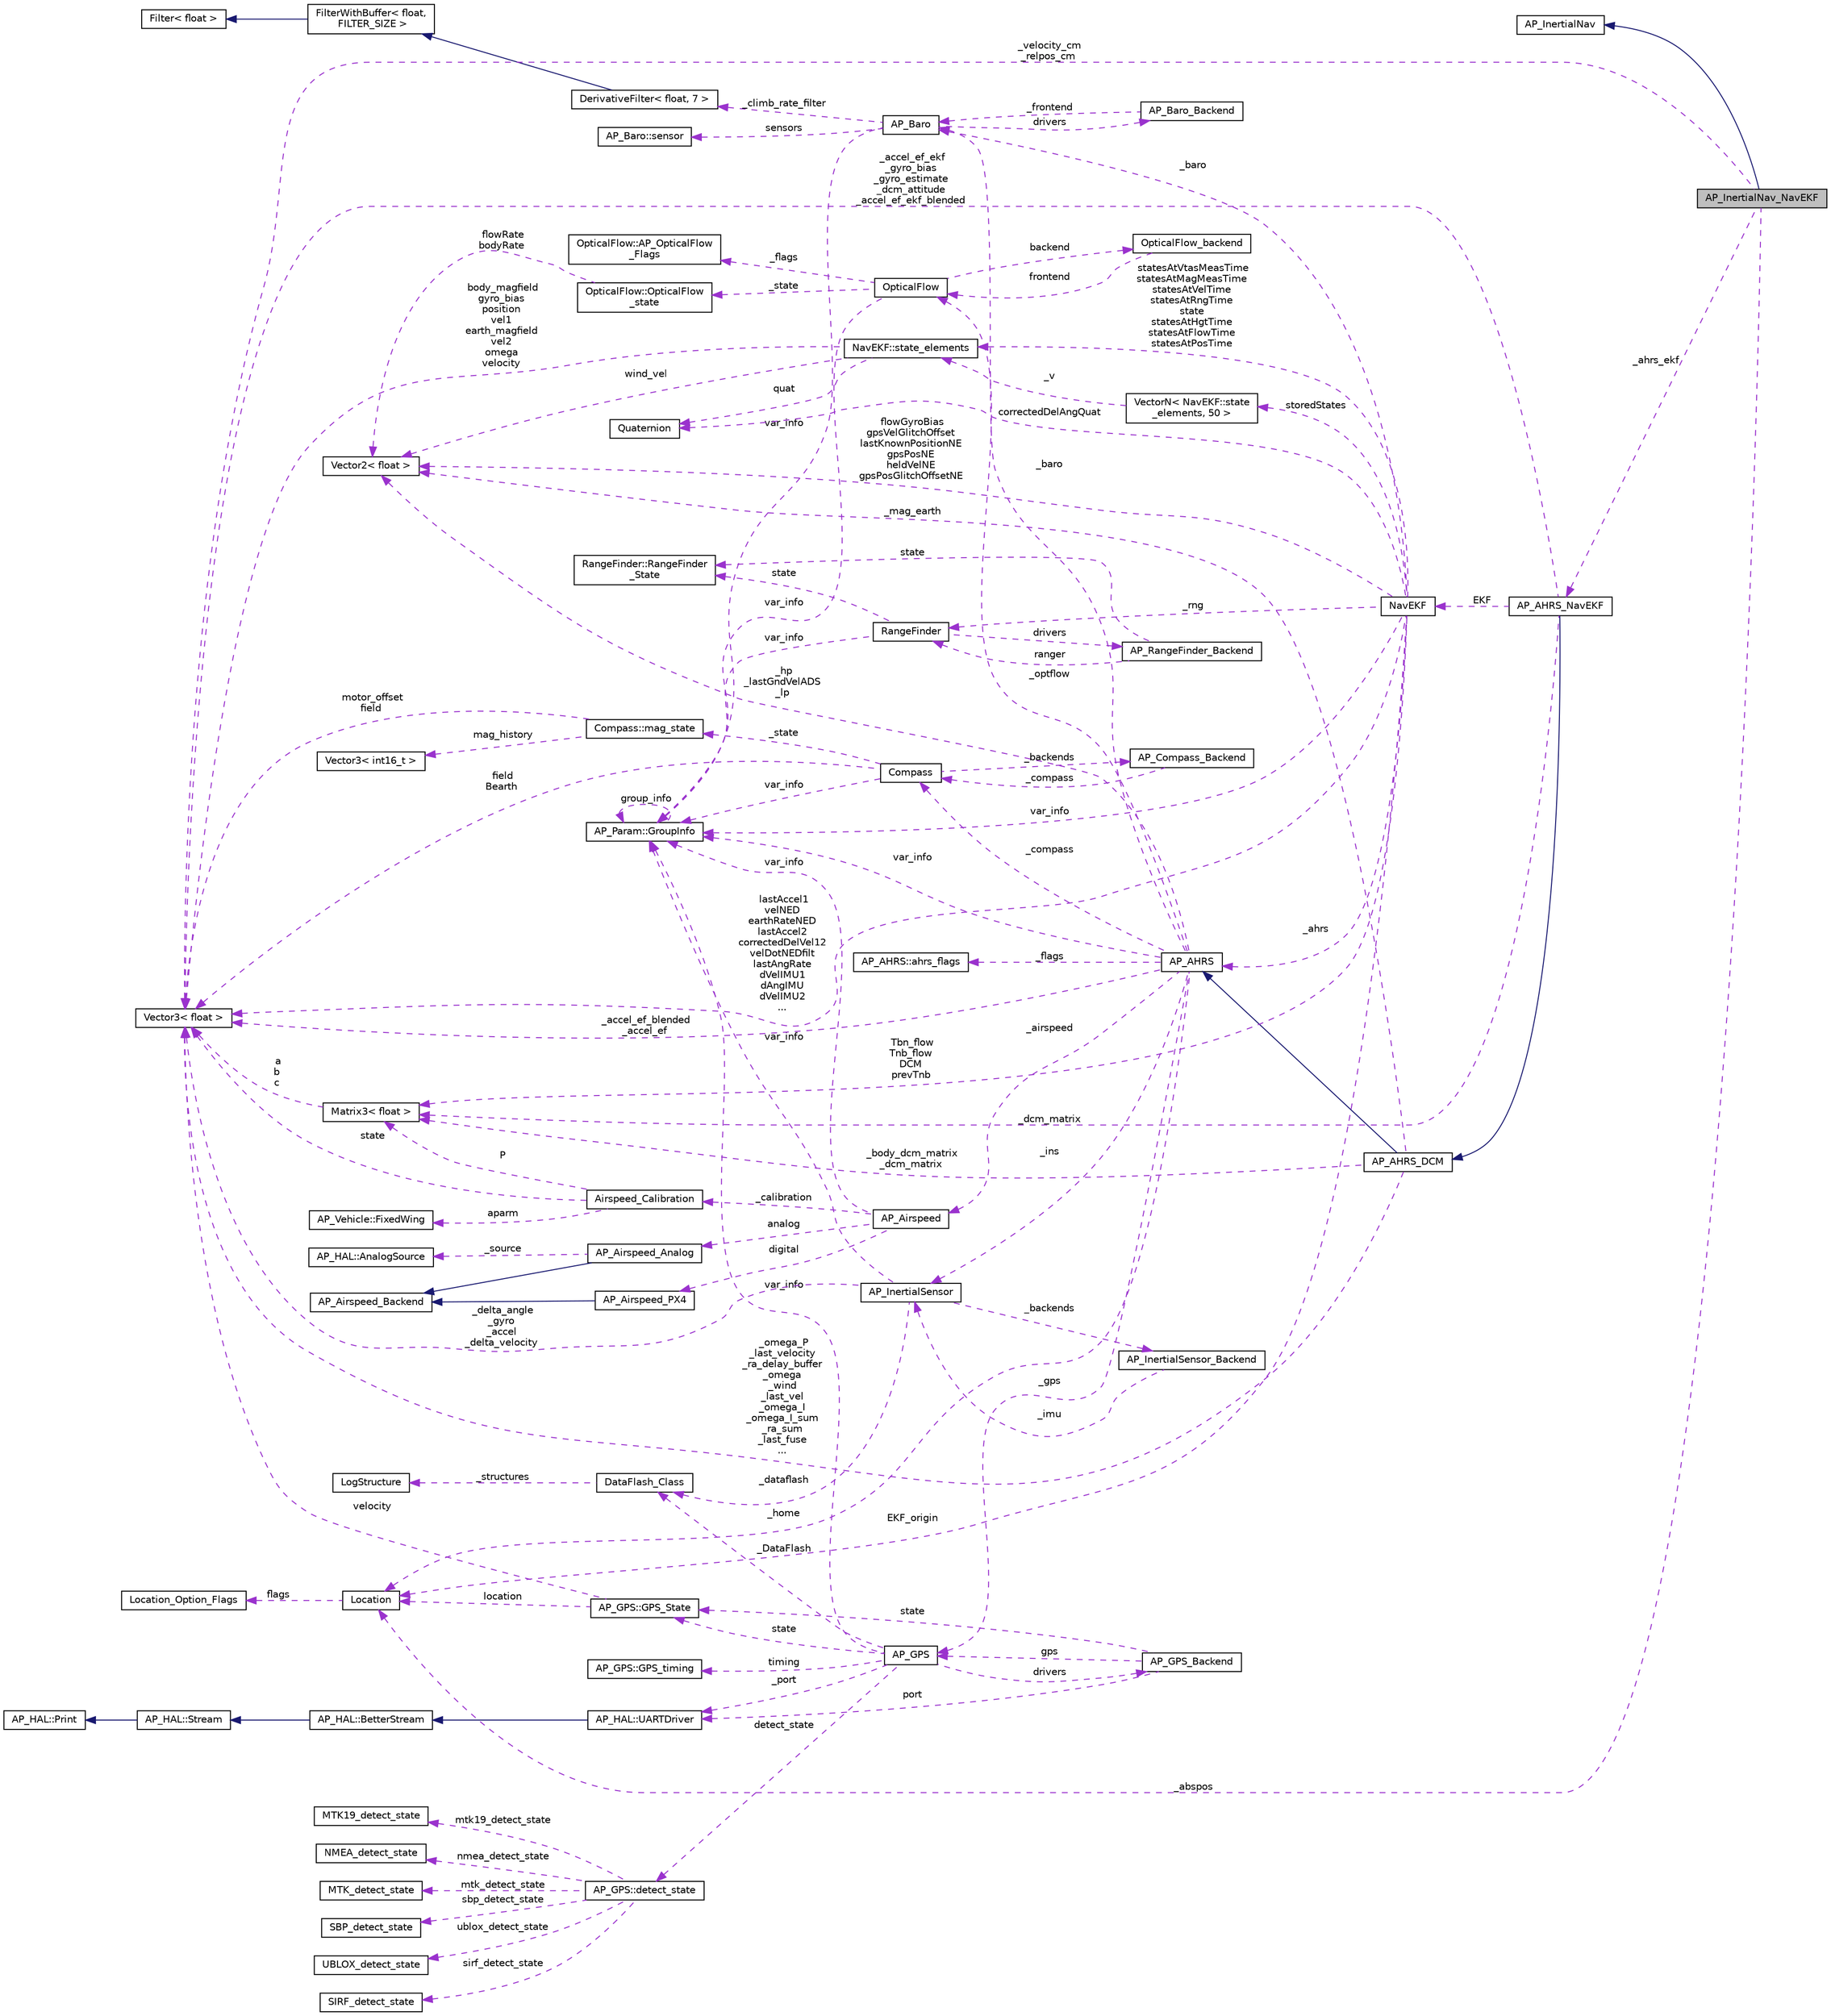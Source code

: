 digraph "AP_InertialNav_NavEKF"
{
 // INTERACTIVE_SVG=YES
  edge [fontname="Helvetica",fontsize="10",labelfontname="Helvetica",labelfontsize="10"];
  node [fontname="Helvetica",fontsize="10",shape=record];
  rankdir="LR";
  Node1 [label="AP_InertialNav_NavEKF",height=0.2,width=0.4,color="black", fillcolor="grey75", style="filled" fontcolor="black"];
  Node2 -> Node1 [dir="back",color="midnightblue",fontsize="10",style="solid",fontname="Helvetica"];
  Node2 [label="AP_InertialNav",height=0.2,width=0.4,color="black", fillcolor="white", style="filled",URL="$classAP__InertialNav.html",tooltip="-*- tab-width: 4; Mode: C++; c-basic-offset: 4; indent-tabs-mode: nil -*- "];
  Node3 -> Node1 [dir="back",color="darkorchid3",fontsize="10",style="dashed",label=" _ahrs_ekf" ,fontname="Helvetica"];
  Node3 [label="AP_AHRS_NavEKF",height=0.2,width=0.4,color="black", fillcolor="white", style="filled",URL="$classAP__AHRS__NavEKF.html"];
  Node4 -> Node3 [dir="back",color="midnightblue",fontsize="10",style="solid",fontname="Helvetica"];
  Node4 [label="AP_AHRS_DCM",height=0.2,width=0.4,color="black", fillcolor="white", style="filled",URL="$classAP__AHRS__DCM.html"];
  Node5 -> Node4 [dir="back",color="midnightblue",fontsize="10",style="solid",fontname="Helvetica"];
  Node5 [label="AP_AHRS",height=0.2,width=0.4,color="black", fillcolor="white", style="filled",URL="$classAP__AHRS.html"];
  Node6 -> Node5 [dir="back",color="darkorchid3",fontsize="10",style="dashed",label=" _flags" ,fontname="Helvetica"];
  Node6 [label="AP_AHRS::ahrs_flags",height=0.2,width=0.4,color="black", fillcolor="white", style="filled",URL="$structAP__AHRS_1_1ahrs__flags.html"];
  Node7 -> Node5 [dir="back",color="darkorchid3",fontsize="10",style="dashed",label=" _baro" ,fontname="Helvetica"];
  Node7 [label="AP_Baro",height=0.2,width=0.4,color="black", fillcolor="white", style="filled",URL="$classAP__Baro.html"];
  Node8 -> Node7 [dir="back",color="darkorchid3",fontsize="10",style="dashed",label=" sensors" ,fontname="Helvetica"];
  Node8 [label="AP_Baro::sensor",height=0.2,width=0.4,color="black", fillcolor="white", style="filled",URL="$structAP__Baro_1_1sensor.html"];
  Node9 -> Node7 [dir="back",color="darkorchid3",fontsize="10",style="dashed",label=" _climb_rate_filter" ,fontname="Helvetica"];
  Node9 [label="DerivativeFilter\< float, 7 \>",height=0.2,width=0.4,color="black", fillcolor="white", style="filled",URL="$classDerivativeFilter.html"];
  Node10 -> Node9 [dir="back",color="midnightblue",fontsize="10",style="solid",fontname="Helvetica"];
  Node10 [label="FilterWithBuffer\< float,\l FILTER_SIZE \>",height=0.2,width=0.4,color="black", fillcolor="white", style="filled",URL="$classFilterWithBuffer.html"];
  Node11 -> Node10 [dir="back",color="midnightblue",fontsize="10",style="solid",fontname="Helvetica"];
  Node11 [label="Filter\< float \>",height=0.2,width=0.4,color="black", fillcolor="white", style="filled",URL="$classFilter.html"];
  Node12 -> Node7 [dir="back",color="darkorchid3",fontsize="10",style="dashed",label=" var_info" ,fontname="Helvetica"];
  Node12 [label="AP_Param::GroupInfo",height=0.2,width=0.4,color="black", fillcolor="white", style="filled",URL="$structAP__Param_1_1GroupInfo.html"];
  Node12 -> Node12 [dir="back",color="darkorchid3",fontsize="10",style="dashed",label=" group_info" ,fontname="Helvetica"];
  Node13 -> Node7 [dir="back",color="darkorchid3",fontsize="10",style="dashed",label=" drivers" ,fontname="Helvetica"];
  Node13 [label="AP_Baro_Backend",height=0.2,width=0.4,color="black", fillcolor="white", style="filled",URL="$classAP__Baro__Backend.html",tooltip="-*- tab-width: 4; Mode: C++; c-basic-offset: 4; indent-tabs-mode: nil -*- "];
  Node7 -> Node13 [dir="back",color="darkorchid3",fontsize="10",style="dashed",label=" _frontend" ,fontname="Helvetica"];
  Node14 -> Node5 [dir="back",color="darkorchid3",fontsize="10",style="dashed",label=" _optflow" ,fontname="Helvetica"];
  Node14 [label="OpticalFlow",height=0.2,width=0.4,color="black", fillcolor="white", style="filled",URL="$classOpticalFlow.html"];
  Node12 -> Node14 [dir="back",color="darkorchid3",fontsize="10",style="dashed",label=" var_info" ,fontname="Helvetica"];
  Node15 -> Node14 [dir="back",color="darkorchid3",fontsize="10",style="dashed",label=" _state" ,fontname="Helvetica"];
  Node15 [label="OpticalFlow::OpticalFlow\l_state",height=0.2,width=0.4,color="black", fillcolor="white", style="filled",URL="$structOpticalFlow_1_1OpticalFlow__state.html"];
  Node16 -> Node15 [dir="back",color="darkorchid3",fontsize="10",style="dashed",label=" flowRate\nbodyRate" ,fontname="Helvetica"];
  Node16 [label="Vector2\< float \>",height=0.2,width=0.4,color="black", fillcolor="white", style="filled",URL="$structVector2.html"];
  Node17 -> Node14 [dir="back",color="darkorchid3",fontsize="10",style="dashed",label=" backend" ,fontname="Helvetica"];
  Node17 [label="OpticalFlow_backend",height=0.2,width=0.4,color="black", fillcolor="white", style="filled",URL="$classOpticalFlow__backend.html"];
  Node14 -> Node17 [dir="back",color="darkorchid3",fontsize="10",style="dashed",label=" frontend" ,fontname="Helvetica"];
  Node18 -> Node14 [dir="back",color="darkorchid3",fontsize="10",style="dashed",label=" _flags" ,fontname="Helvetica"];
  Node18 [label="OpticalFlow::AP_OpticalFlow\l_Flags",height=0.2,width=0.4,color="black", fillcolor="white", style="filled",URL="$structOpticalFlow_1_1AP__OpticalFlow__Flags.html"];
  Node12 -> Node5 [dir="back",color="darkorchid3",fontsize="10",style="dashed",label=" var_info" ,fontname="Helvetica"];
  Node19 -> Node5 [dir="back",color="darkorchid3",fontsize="10",style="dashed",label=" _accel_ef_blended\n_accel_ef" ,fontname="Helvetica"];
  Node19 [label="Vector3\< float \>",height=0.2,width=0.4,color="black", fillcolor="white", style="filled",URL="$classVector3.html"];
  Node20 -> Node5 [dir="back",color="darkorchid3",fontsize="10",style="dashed",label=" _ins" ,fontname="Helvetica"];
  Node20 [label="AP_InertialSensor",height=0.2,width=0.4,color="black", fillcolor="white", style="filled",URL="$classAP__InertialSensor.html"];
  Node21 -> Node20 [dir="back",color="darkorchid3",fontsize="10",style="dashed",label=" _backends" ,fontname="Helvetica"];
  Node21 [label="AP_InertialSensor_Backend",height=0.2,width=0.4,color="black", fillcolor="white", style="filled",URL="$classAP__InertialSensor__Backend.html"];
  Node20 -> Node21 [dir="back",color="darkorchid3",fontsize="10",style="dashed",label=" _imu" ,fontname="Helvetica"];
  Node22 -> Node20 [dir="back",color="darkorchid3",fontsize="10",style="dashed",label=" _dataflash" ,fontname="Helvetica"];
  Node22 [label="DataFlash_Class",height=0.2,width=0.4,color="black", fillcolor="white", style="filled",URL="$classDataFlash__Class.html",tooltip="-*- tab-width: 4; Mode: C++; c-basic-offset: 4; indent-tabs-mode: nil -*- "];
  Node23 -> Node22 [dir="back",color="darkorchid3",fontsize="10",style="dashed",label=" _structures" ,fontname="Helvetica"];
  Node23 [label="LogStructure",height=0.2,width=0.4,color="black", fillcolor="white", style="filled",URL="$structLogStructure.html"];
  Node12 -> Node20 [dir="back",color="darkorchid3",fontsize="10",style="dashed",label=" var_info" ,fontname="Helvetica"];
  Node19 -> Node20 [dir="back",color="darkorchid3",fontsize="10",style="dashed",label=" _delta_angle\n_gyro\n_accel\n_delta_velocity" ,fontname="Helvetica"];
  Node24 -> Node5 [dir="back",color="darkorchid3",fontsize="10",style="dashed",label=" _airspeed" ,fontname="Helvetica"];
  Node24 [label="AP_Airspeed",height=0.2,width=0.4,color="black", fillcolor="white", style="filled",URL="$classAP__Airspeed.html"];
  Node25 -> Node24 [dir="back",color="darkorchid3",fontsize="10",style="dashed",label=" analog" ,fontname="Helvetica"];
  Node25 [label="AP_Airspeed_Analog",height=0.2,width=0.4,color="black", fillcolor="white", style="filled",URL="$classAP__Airspeed__Analog.html",tooltip="-*- tab-width: 4; Mode: C++; c-basic-offset: 4; indent-tabs-mode: nil -*- "];
  Node26 -> Node25 [dir="back",color="midnightblue",fontsize="10",style="solid",fontname="Helvetica"];
  Node26 [label="AP_Airspeed_Backend",height=0.2,width=0.4,color="black", fillcolor="white", style="filled",URL="$classAP__Airspeed__Backend.html",tooltip="-*- tab-width: 4; Mode: C++; c-basic-offset: 4; indent-tabs-mode: nil -*- "];
  Node27 -> Node25 [dir="back",color="darkorchid3",fontsize="10",style="dashed",label=" _source" ,fontname="Helvetica"];
  Node27 [label="AP_HAL::AnalogSource",height=0.2,width=0.4,color="black", fillcolor="white", style="filled",URL="$classAP__HAL_1_1AnalogSource.html"];
  Node12 -> Node24 [dir="back",color="darkorchid3",fontsize="10",style="dashed",label=" var_info" ,fontname="Helvetica"];
  Node28 -> Node24 [dir="back",color="darkorchid3",fontsize="10",style="dashed",label=" digital" ,fontname="Helvetica"];
  Node28 [label="AP_Airspeed_PX4",height=0.2,width=0.4,color="black", fillcolor="white", style="filled",URL="$classAP__Airspeed__PX4.html",tooltip="-*- tab-width: 4; Mode: C++; c-basic-offset: 4; indent-tabs-mode: nil -*- "];
  Node26 -> Node28 [dir="back",color="midnightblue",fontsize="10",style="solid",fontname="Helvetica"];
  Node29 -> Node24 [dir="back",color="darkorchid3",fontsize="10",style="dashed",label=" _calibration" ,fontname="Helvetica"];
  Node29 [label="Airspeed_Calibration",height=0.2,width=0.4,color="black", fillcolor="white", style="filled",URL="$classAirspeed__Calibration.html",tooltip="-*- tab-width: 4; Mode: C++; c-basic-offset: 4; indent-tabs-mode: nil -*- "];
  Node30 -> Node29 [dir="back",color="darkorchid3",fontsize="10",style="dashed",label=" P" ,fontname="Helvetica"];
  Node30 [label="Matrix3\< float \>",height=0.2,width=0.4,color="black", fillcolor="white", style="filled",URL="$classMatrix3.html"];
  Node19 -> Node30 [dir="back",color="darkorchid3",fontsize="10",style="dashed",label=" a\nb\nc" ,fontname="Helvetica"];
  Node19 -> Node29 [dir="back",color="darkorchid3",fontsize="10",style="dashed",label=" state" ,fontname="Helvetica"];
  Node31 -> Node29 [dir="back",color="darkorchid3",fontsize="10",style="dashed",label=" aparm" ,fontname="Helvetica"];
  Node31 [label="AP_Vehicle::FixedWing",height=0.2,width=0.4,color="black", fillcolor="white", style="filled",URL="$structAP__Vehicle_1_1FixedWing.html"];
  Node16 -> Node5 [dir="back",color="darkorchid3",fontsize="10",style="dashed",label=" _hp\n_lastGndVelADS\n_lp" ,fontname="Helvetica"];
  Node32 -> Node5 [dir="back",color="darkorchid3",fontsize="10",style="dashed",label=" _gps" ,fontname="Helvetica"];
  Node32 [label="AP_GPS",height=0.2,width=0.4,color="black", fillcolor="white", style="filled",URL="$classAP__GPS.html"];
  Node33 -> Node32 [dir="back",color="darkorchid3",fontsize="10",style="dashed",label=" detect_state" ,fontname="Helvetica"];
  Node33 [label="AP_GPS::detect_state",height=0.2,width=0.4,color="black", fillcolor="white", style="filled",URL="$structAP__GPS_1_1detect__state.html"];
  Node34 -> Node33 [dir="back",color="darkorchid3",fontsize="10",style="dashed",label=" sbp_detect_state" ,fontname="Helvetica"];
  Node34 [label="SBP_detect_state",height=0.2,width=0.4,color="black", fillcolor="white", style="filled",URL="$structSBP__detect__state.html"];
  Node35 -> Node33 [dir="back",color="darkorchid3",fontsize="10",style="dashed",label=" ublox_detect_state" ,fontname="Helvetica"];
  Node35 [label="UBLOX_detect_state",height=0.2,width=0.4,color="black", fillcolor="white", style="filled",URL="$structUBLOX__detect__state.html"];
  Node36 -> Node33 [dir="back",color="darkorchid3",fontsize="10",style="dashed",label=" sirf_detect_state" ,fontname="Helvetica"];
  Node36 [label="SIRF_detect_state",height=0.2,width=0.4,color="black", fillcolor="white", style="filled",URL="$structSIRF__detect__state.html"];
  Node37 -> Node33 [dir="back",color="darkorchid3",fontsize="10",style="dashed",label=" mtk19_detect_state" ,fontname="Helvetica"];
  Node37 [label="MTK19_detect_state",height=0.2,width=0.4,color="black", fillcolor="white", style="filled",URL="$structMTK19__detect__state.html"];
  Node38 -> Node33 [dir="back",color="darkorchid3",fontsize="10",style="dashed",label=" nmea_detect_state" ,fontname="Helvetica"];
  Node38 [label="NMEA_detect_state",height=0.2,width=0.4,color="black", fillcolor="white", style="filled",URL="$structNMEA__detect__state.html"];
  Node39 -> Node33 [dir="back",color="darkorchid3",fontsize="10",style="dashed",label=" mtk_detect_state" ,fontname="Helvetica"];
  Node39 [label="MTK_detect_state",height=0.2,width=0.4,color="black", fillcolor="white", style="filled",URL="$structMTK__detect__state.html"];
  Node40 -> Node32 [dir="back",color="darkorchid3",fontsize="10",style="dashed",label=" timing" ,fontname="Helvetica"];
  Node40 [label="AP_GPS::GPS_timing",height=0.2,width=0.4,color="black", fillcolor="white", style="filled",URL="$structAP__GPS_1_1GPS__timing.html"];
  Node41 -> Node32 [dir="back",color="darkorchid3",fontsize="10",style="dashed",label=" drivers" ,fontname="Helvetica"];
  Node41 [label="AP_GPS_Backend",height=0.2,width=0.4,color="black", fillcolor="white", style="filled",URL="$classAP__GPS__Backend.html"];
  Node42 -> Node41 [dir="back",color="darkorchid3",fontsize="10",style="dashed",label=" port" ,fontname="Helvetica"];
  Node42 [label="AP_HAL::UARTDriver",height=0.2,width=0.4,color="black", fillcolor="white", style="filled",URL="$classAP__HAL_1_1UARTDriver.html"];
  Node43 -> Node42 [dir="back",color="midnightblue",fontsize="10",style="solid",fontname="Helvetica"];
  Node43 [label="AP_HAL::BetterStream",height=0.2,width=0.4,color="black", fillcolor="white", style="filled",URL="$classAP__HAL_1_1BetterStream.html"];
  Node44 -> Node43 [dir="back",color="midnightblue",fontsize="10",style="solid",fontname="Helvetica"];
  Node44 [label="AP_HAL::Stream",height=0.2,width=0.4,color="black", fillcolor="white", style="filled",URL="$classAP__HAL_1_1Stream.html"];
  Node45 -> Node44 [dir="back",color="midnightblue",fontsize="10",style="solid",fontname="Helvetica"];
  Node45 [label="AP_HAL::Print",height=0.2,width=0.4,color="black", fillcolor="white", style="filled",URL="$classAP__HAL_1_1Print.html"];
  Node32 -> Node41 [dir="back",color="darkorchid3",fontsize="10",style="dashed",label=" gps" ,fontname="Helvetica"];
  Node46 -> Node41 [dir="back",color="darkorchid3",fontsize="10",style="dashed",label=" state" ,fontname="Helvetica"];
  Node46 [label="AP_GPS::GPS_State",height=0.2,width=0.4,color="black", fillcolor="white", style="filled",URL="$structAP__GPS_1_1GPS__State.html"];
  Node19 -> Node46 [dir="back",color="darkorchid3",fontsize="10",style="dashed",label=" velocity" ,fontname="Helvetica"];
  Node47 -> Node46 [dir="back",color="darkorchid3",fontsize="10",style="dashed",label=" location" ,fontname="Helvetica"];
  Node47 [label="Location",height=0.2,width=0.4,color="black", fillcolor="white", style="filled",URL="$structLocation.html"];
  Node48 -> Node47 [dir="back",color="darkorchid3",fontsize="10",style="dashed",label=" flags" ,fontname="Helvetica"];
  Node48 [label="Location_Option_Flags",height=0.2,width=0.4,color="black", fillcolor="white", style="filled",URL="$structLocation__Option__Flags.html"];
  Node22 -> Node32 [dir="back",color="darkorchid3",fontsize="10",style="dashed",label=" _DataFlash" ,fontname="Helvetica"];
  Node42 -> Node32 [dir="back",color="darkorchid3",fontsize="10",style="dashed",label=" _port" ,fontname="Helvetica"];
  Node12 -> Node32 [dir="back",color="darkorchid3",fontsize="10",style="dashed",label=" var_info" ,fontname="Helvetica"];
  Node46 -> Node32 [dir="back",color="darkorchid3",fontsize="10",style="dashed",label=" state" ,fontname="Helvetica"];
  Node47 -> Node5 [dir="back",color="darkorchid3",fontsize="10",style="dashed",label=" _home" ,fontname="Helvetica"];
  Node49 -> Node5 [dir="back",color="darkorchid3",fontsize="10",style="dashed",label=" _compass" ,fontname="Helvetica"];
  Node49 [label="Compass",height=0.2,width=0.4,color="black", fillcolor="white", style="filled",URL="$classCompass.html"];
  Node12 -> Node49 [dir="back",color="darkorchid3",fontsize="10",style="dashed",label=" var_info" ,fontname="Helvetica"];
  Node19 -> Node49 [dir="back",color="darkorchid3",fontsize="10",style="dashed",label=" field\nBearth" ,fontname="Helvetica"];
  Node50 -> Node49 [dir="back",color="darkorchid3",fontsize="10",style="dashed",label=" _backends" ,fontname="Helvetica"];
  Node50 [label="AP_Compass_Backend",height=0.2,width=0.4,color="black", fillcolor="white", style="filled",URL="$classAP__Compass__Backend.html"];
  Node49 -> Node50 [dir="back",color="darkorchid3",fontsize="10",style="dashed",label=" _compass" ,fontname="Helvetica"];
  Node51 -> Node49 [dir="back",color="darkorchid3",fontsize="10",style="dashed",label=" _state" ,fontname="Helvetica"];
  Node51 [label="Compass::mag_state",height=0.2,width=0.4,color="black", fillcolor="white", style="filled",URL="$structCompass_1_1mag__state.html"];
  Node19 -> Node51 [dir="back",color="darkorchid3",fontsize="10",style="dashed",label=" motor_offset\nfield" ,fontname="Helvetica"];
  Node52 -> Node51 [dir="back",color="darkorchid3",fontsize="10",style="dashed",label=" mag_history" ,fontname="Helvetica"];
  Node52 [label="Vector3\< int16_t \>",height=0.2,width=0.4,color="black", fillcolor="white", style="filled",URL="$classVector3.html"];
  Node30 -> Node4 [dir="back",color="darkorchid3",fontsize="10",style="dashed",label=" _body_dcm_matrix\n_dcm_matrix" ,fontname="Helvetica"];
  Node19 -> Node4 [dir="back",color="darkorchid3",fontsize="10",style="dashed",label=" _omega_P\n_last_velocity\n_ra_delay_buffer\n_omega\n_wind\n_last_vel\n_omega_I\n_omega_I_sum\n_ra_sum\n_last_fuse\n..." ,fontname="Helvetica"];
  Node16 -> Node4 [dir="back",color="darkorchid3",fontsize="10",style="dashed",label=" _mag_earth" ,fontname="Helvetica"];
  Node30 -> Node3 [dir="back",color="darkorchid3",fontsize="10",style="dashed",label=" _dcm_matrix" ,fontname="Helvetica"];
  Node19 -> Node3 [dir="back",color="darkorchid3",fontsize="10",style="dashed",label=" _accel_ef_ekf\n_gyro_bias\n_gyro_estimate\n_dcm_attitude\n_accel_ef_ekf_blended" ,fontname="Helvetica"];
  Node53 -> Node3 [dir="back",color="darkorchid3",fontsize="10",style="dashed",label=" EKF" ,fontname="Helvetica"];
  Node53 [label="NavEKF",height=0.2,width=0.4,color="black", fillcolor="white", style="filled",URL="$classNavEKF.html"];
  Node30 -> Node53 [dir="back",color="darkorchid3",fontsize="10",style="dashed",label=" Tbn_flow\nTnb_flow\nDCM\nprevTnb" ,fontname="Helvetica"];
  Node54 -> Node53 [dir="back",color="darkorchid3",fontsize="10",style="dashed",label=" statesAtVtasMeasTime\nstatesAtMagMeasTime\nstatesAtVelTime\nstatesAtRngTime\nstate\nstatesAtHgtTime\nstatesAtFlowTime\nstatesAtPosTime" ,fontname="Helvetica"];
  Node54 [label="NavEKF::state_elements",height=0.2,width=0.4,color="black", fillcolor="white", style="filled",URL="$structNavEKF_1_1state__elements.html"];
  Node55 -> Node54 [dir="back",color="darkorchid3",fontsize="10",style="dashed",label=" quat" ,fontname="Helvetica"];
  Node55 [label="Quaternion",height=0.2,width=0.4,color="black", fillcolor="white", style="filled",URL="$classQuaternion.html"];
  Node19 -> Node54 [dir="back",color="darkorchid3",fontsize="10",style="dashed",label=" body_magfield\ngyro_bias\nposition\nvel1\nearth_magfield\nvel2\nomega\nvelocity" ,fontname="Helvetica"];
  Node16 -> Node54 [dir="back",color="darkorchid3",fontsize="10",style="dashed",label=" wind_vel" ,fontname="Helvetica"];
  Node55 -> Node53 [dir="back",color="darkorchid3",fontsize="10",style="dashed",label=" correctedDelAngQuat" ,fontname="Helvetica"];
  Node7 -> Node53 [dir="back",color="darkorchid3",fontsize="10",style="dashed",label=" _baro" ,fontname="Helvetica"];
  Node12 -> Node53 [dir="back",color="darkorchid3",fontsize="10",style="dashed",label=" var_info" ,fontname="Helvetica"];
  Node19 -> Node53 [dir="back",color="darkorchid3",fontsize="10",style="dashed",label=" lastAccel1\nvelNED\nearthRateNED\nlastAccel2\ncorrectedDelVel12\nvelDotNEDfilt\nlastAngRate\ndVelIMU1\ndAngIMU\ndVelIMU2\n..." ,fontname="Helvetica"];
  Node56 -> Node53 [dir="back",color="darkorchid3",fontsize="10",style="dashed",label=" storedStates" ,fontname="Helvetica"];
  Node56 [label="VectorN\< NavEKF::state\l_elements, 50 \>",height=0.2,width=0.4,color="black", fillcolor="white", style="filled",URL="$classVectorN.html"];
  Node54 -> Node56 [dir="back",color="darkorchid3",fontsize="10",style="dashed",label=" _v" ,fontname="Helvetica"];
  Node16 -> Node53 [dir="back",color="darkorchid3",fontsize="10",style="dashed",label=" flowGyroBias\ngpsVelGlitchOffset\nlastKnownPositionNE\ngpsPosNE\nheldVelNE\ngpsPosGlitchOffsetNE" ,fontname="Helvetica"];
  Node57 -> Node53 [dir="back",color="darkorchid3",fontsize="10",style="dashed",label=" _rng" ,fontname="Helvetica"];
  Node57 [label="RangeFinder",height=0.2,width=0.4,color="black", fillcolor="white", style="filled",URL="$classRangeFinder.html"];
  Node58 -> Node57 [dir="back",color="darkorchid3",fontsize="10",style="dashed",label=" state" ,fontname="Helvetica"];
  Node58 [label="RangeFinder::RangeFinder\l_State",height=0.2,width=0.4,color="black", fillcolor="white", style="filled",URL="$structRangeFinder_1_1RangeFinder__State.html"];
  Node12 -> Node57 [dir="back",color="darkorchid3",fontsize="10",style="dashed",label=" var_info" ,fontname="Helvetica"];
  Node59 -> Node57 [dir="back",color="darkorchid3",fontsize="10",style="dashed",label=" drivers" ,fontname="Helvetica"];
  Node59 [label="AP_RangeFinder_Backend",height=0.2,width=0.4,color="black", fillcolor="white", style="filled",URL="$classAP__RangeFinder__Backend.html"];
  Node58 -> Node59 [dir="back",color="darkorchid3",fontsize="10",style="dashed",label=" state" ,fontname="Helvetica"];
  Node57 -> Node59 [dir="back",color="darkorchid3",fontsize="10",style="dashed",label=" ranger" ,fontname="Helvetica"];
  Node5 -> Node53 [dir="back",color="darkorchid3",fontsize="10",style="dashed",label=" _ahrs" ,fontname="Helvetica"];
  Node47 -> Node53 [dir="back",color="darkorchid3",fontsize="10",style="dashed",label=" EKF_origin" ,fontname="Helvetica"];
  Node19 -> Node1 [dir="back",color="darkorchid3",fontsize="10",style="dashed",label=" _velocity_cm\n_relpos_cm" ,fontname="Helvetica"];
  Node47 -> Node1 [dir="back",color="darkorchid3",fontsize="10",style="dashed",label=" _abspos" ,fontname="Helvetica"];
}
